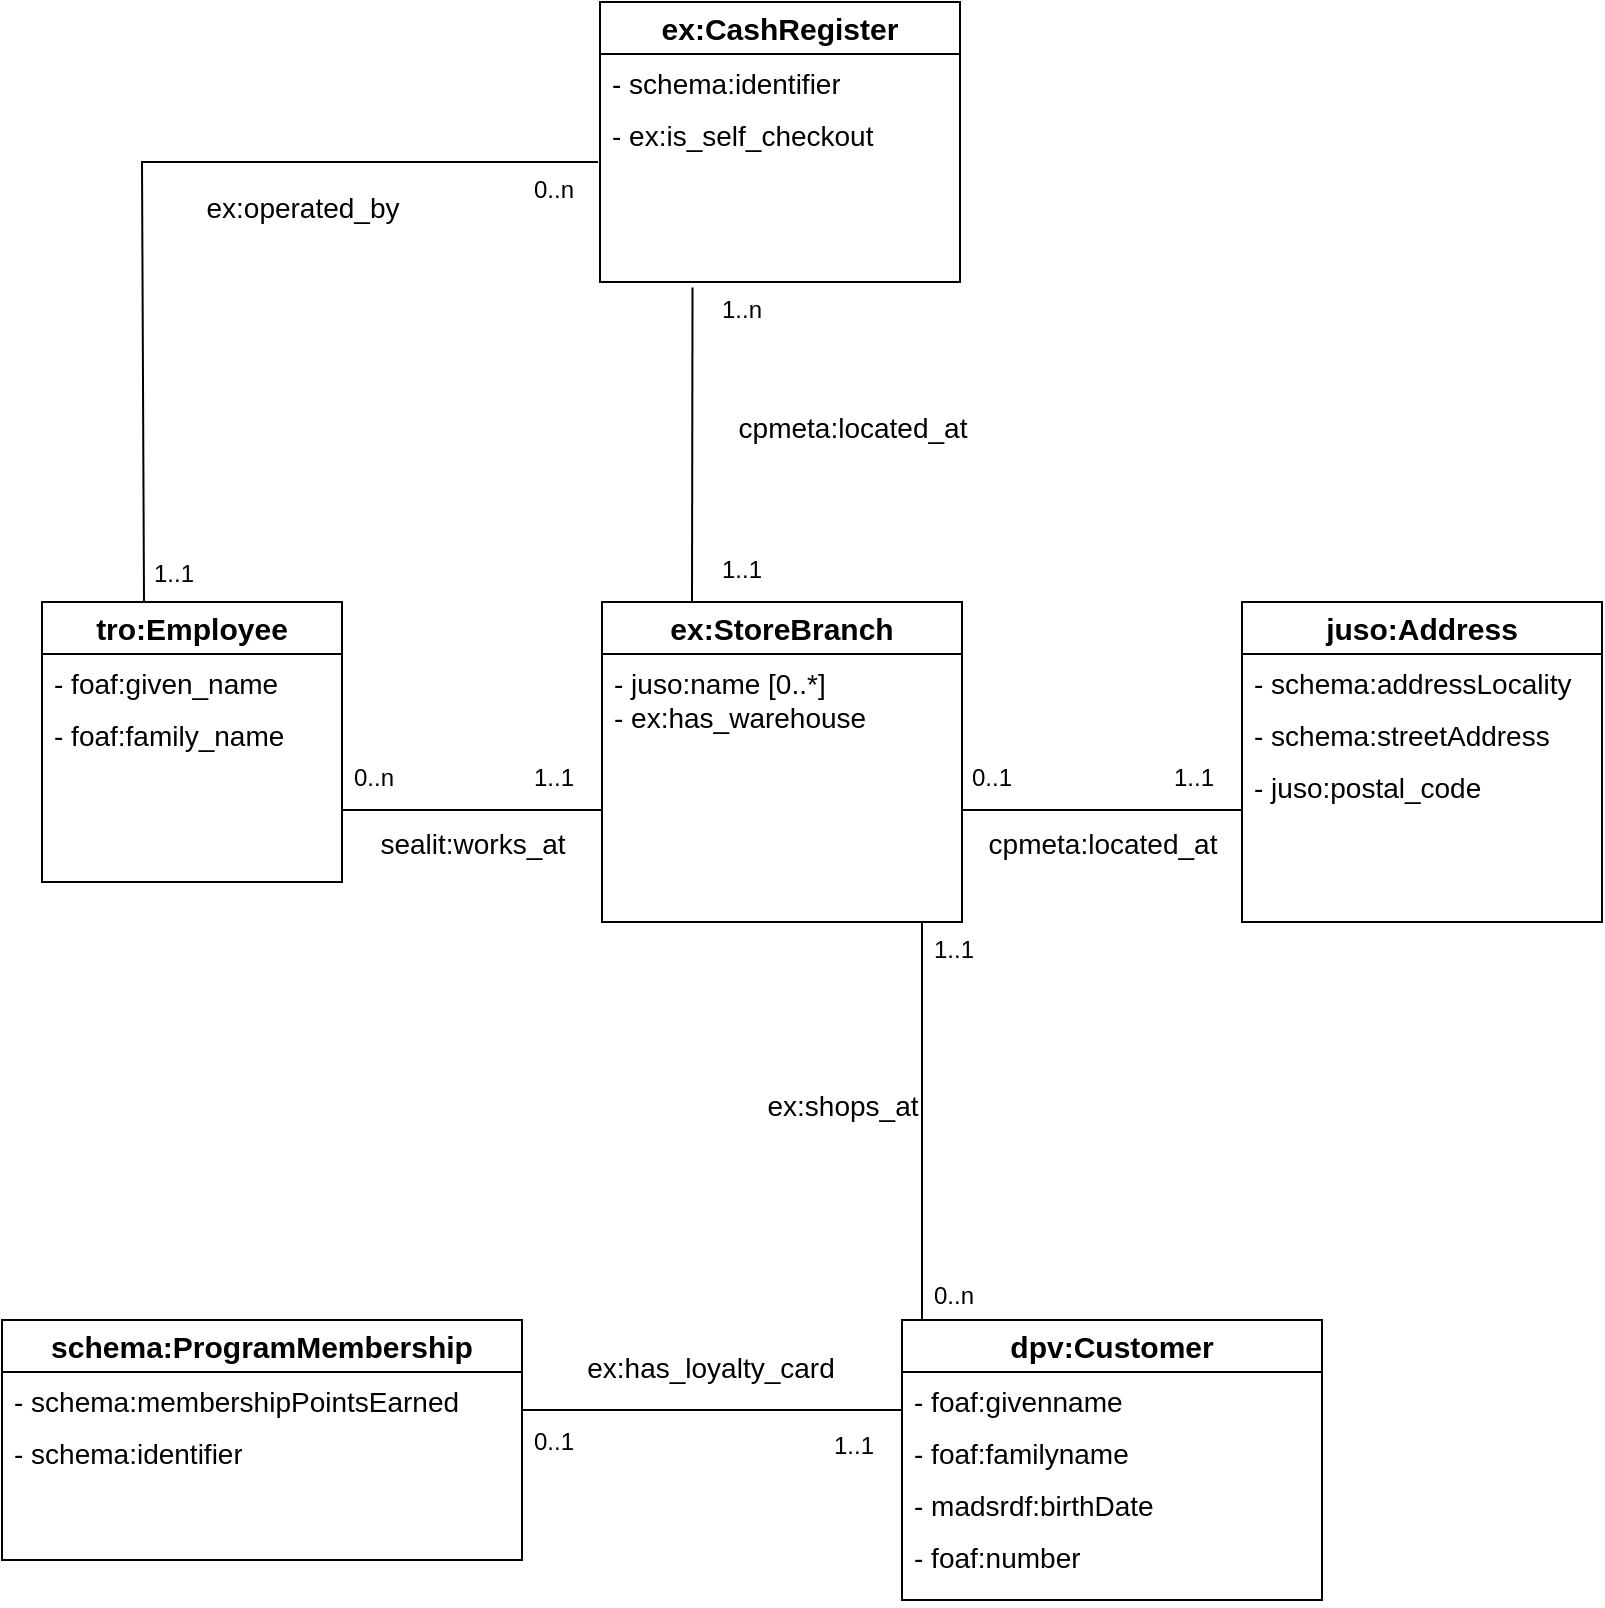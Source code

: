 <mxfile version="24.8.2">
  <diagram id="C5RBs43oDa-KdzZeNtuy" name="Page-1">
    <mxGraphModel dx="1050" dy="522" grid="1" gridSize="10" guides="1" tooltips="1" connect="1" arrows="1" fold="1" page="1" pageScale="1" pageWidth="827" pageHeight="1169" math="0" shadow="0">
      <root>
        <mxCell id="WIyWlLk6GJQsqaUBKTNV-0" />
        <mxCell id="WIyWlLk6GJQsqaUBKTNV-1" parent="WIyWlLk6GJQsqaUBKTNV-0" />
        <mxCell id="nxRW7h_ZGKTyjYu1iA0R-18" value="&lt;b&gt;&lt;font style=&quot;font-size: 15px;&quot;&gt;ex:StoreBranch&lt;/font&gt;&lt;/b&gt;" style="swimlane;fontStyle=0;childLayout=stackLayout;horizontal=1;startSize=26;fillColor=none;horizontalStack=0;resizeParent=1;resizeParentMax=0;resizeLast=0;collapsible=1;marginBottom=0;whiteSpace=wrap;html=1;" parent="WIyWlLk6GJQsqaUBKTNV-1" vertex="1">
          <mxGeometry x="320" y="320" width="180" height="160" as="geometry" />
        </mxCell>
        <mxCell id="nxRW7h_ZGKTyjYu1iA0R-19" value="- juso:name [0..*]&lt;br&gt;- ex:has_warehouse" style="text;strokeColor=none;fillColor=none;align=left;verticalAlign=top;spacingLeft=4;spacingRight=4;overflow=hidden;rotatable=0;points=[[0,0.5],[1,0.5]];portConstraint=eastwest;whiteSpace=wrap;html=1;fontSize=14;spacingBottom=1;" parent="nxRW7h_ZGKTyjYu1iA0R-18" vertex="1">
          <mxGeometry y="26" width="180" height="134" as="geometry" />
        </mxCell>
        <mxCell id="nxRW7h_ZGKTyjYu1iA0R-22" value="" style="line;strokeWidth=1;fillColor=none;align=left;verticalAlign=middle;spacingTop=-1;spacingLeft=3;spacingRight=3;rotatable=0;labelPosition=right;points=[];portConstraint=eastwest;strokeColor=inherit;" parent="WIyWlLk6GJQsqaUBKTNV-1" vertex="1">
          <mxGeometry x="500" y="420" width="140" height="8" as="geometry" />
        </mxCell>
        <mxCell id="nxRW7h_ZGKTyjYu1iA0R-27" value="&lt;b&gt;&lt;font style=&quot;font-size: 15px;&quot;&gt;juso:Address&lt;/font&gt;&lt;/b&gt;" style="swimlane;fontStyle=0;childLayout=stackLayout;horizontal=1;startSize=26;fillColor=none;horizontalStack=0;resizeParent=1;resizeParentMax=0;resizeLast=0;collapsible=1;marginBottom=0;whiteSpace=wrap;html=1;" parent="WIyWlLk6GJQsqaUBKTNV-1" vertex="1">
          <mxGeometry x="640" y="320" width="180" height="160" as="geometry" />
        </mxCell>
        <mxCell id="nxRW7h_ZGKTyjYu1iA0R-28" value="- schema:addressLocality" style="text;strokeColor=none;fillColor=none;align=left;verticalAlign=top;spacingLeft=4;spacingRight=4;overflow=hidden;rotatable=0;points=[[0,0.5],[1,0.5]];portConstraint=eastwest;whiteSpace=wrap;html=1;fontSize=14;" parent="nxRW7h_ZGKTyjYu1iA0R-27" vertex="1">
          <mxGeometry y="26" width="180" height="26" as="geometry" />
        </mxCell>
        <mxCell id="nxRW7h_ZGKTyjYu1iA0R-30" value="- schema:streetAddress" style="text;strokeColor=none;fillColor=none;align=left;verticalAlign=top;spacingLeft=4;spacingRight=4;overflow=hidden;rotatable=0;points=[[0,0.5],[1,0.5]];portConstraint=eastwest;whiteSpace=wrap;html=1;fontSize=14;" parent="nxRW7h_ZGKTyjYu1iA0R-27" vertex="1">
          <mxGeometry y="52" width="180" height="26" as="geometry" />
        </mxCell>
        <mxCell id="nxRW7h_ZGKTyjYu1iA0R-29" value="- juso:postal_code" style="text;strokeColor=none;fillColor=none;align=left;verticalAlign=top;spacingLeft=4;spacingRight=4;overflow=hidden;rotatable=0;points=[[0,0.5],[1,0.5]];portConstraint=eastwest;whiteSpace=wrap;html=1;fontSize=14;" parent="nxRW7h_ZGKTyjYu1iA0R-27" vertex="1">
          <mxGeometry y="78" width="180" height="82" as="geometry" />
        </mxCell>
        <mxCell id="nxRW7h_ZGKTyjYu1iA0R-33" value="cpmeta:located_at" style="text;align=center;fontStyle=0;verticalAlign=middle;spacingLeft=3;spacingRight=3;strokeColor=none;rotatable=0;points=[[0,0.5],[1,0.5]];portConstraint=eastwest;html=1;fontSize=14;" parent="WIyWlLk6GJQsqaUBKTNV-1" vertex="1">
          <mxGeometry x="530" y="428" width="80" height="26" as="geometry" />
        </mxCell>
        <mxCell id="nxRW7h_ZGKTyjYu1iA0R-34" value="0..1" style="text;strokeColor=none;fillColor=none;align=left;verticalAlign=top;spacingLeft=4;spacingRight=4;overflow=hidden;rotatable=0;points=[[0,0.5],[1,0.5]];portConstraint=eastwest;whiteSpace=wrap;html=1;" parent="WIyWlLk6GJQsqaUBKTNV-1" vertex="1">
          <mxGeometry x="499" y="394" width="40" height="26" as="geometry" />
        </mxCell>
        <mxCell id="nxRW7h_ZGKTyjYu1iA0R-35" value="1..1" style="text;strokeColor=none;fillColor=none;align=left;verticalAlign=top;spacingLeft=4;spacingRight=4;overflow=hidden;rotatable=0;points=[[0,0.5],[1,0.5]];portConstraint=eastwest;whiteSpace=wrap;html=1;" parent="WIyWlLk6GJQsqaUBKTNV-1" vertex="1">
          <mxGeometry x="600" y="394" width="40" height="26" as="geometry" />
        </mxCell>
        <mxCell id="nxRW7h_ZGKTyjYu1iA0R-39" value="&lt;b&gt;&lt;font style=&quot;font-size: 15px;&quot;&gt;dpv:Customer&lt;/font&gt;&lt;/b&gt;" style="swimlane;fontStyle=0;childLayout=stackLayout;horizontal=1;startSize=26;fillColor=none;horizontalStack=0;resizeParent=1;resizeParentMax=0;resizeLast=0;collapsible=1;marginBottom=0;whiteSpace=wrap;html=1;" parent="WIyWlLk6GJQsqaUBKTNV-1" vertex="1">
          <mxGeometry x="470" y="679" width="210" height="140" as="geometry" />
        </mxCell>
        <mxCell id="nxRW7h_ZGKTyjYu1iA0R-40" value="- foaf:givenname" style="text;strokeColor=none;fillColor=none;align=left;verticalAlign=top;spacingLeft=4;spacingRight=4;overflow=hidden;rotatable=0;points=[[0,0.5],[1,0.5]];portConstraint=eastwest;whiteSpace=wrap;html=1;fontSize=14;" parent="nxRW7h_ZGKTyjYu1iA0R-39" vertex="1">
          <mxGeometry y="26" width="210" height="26" as="geometry" />
        </mxCell>
        <mxCell id="nxRW7h_ZGKTyjYu1iA0R-42" value="- foaf:familyname" style="text;strokeColor=none;fillColor=none;align=left;verticalAlign=top;spacingLeft=4;spacingRight=4;overflow=hidden;rotatable=0;points=[[0,0.5],[1,0.5]];portConstraint=eastwest;whiteSpace=wrap;html=1;fontSize=14;" parent="nxRW7h_ZGKTyjYu1iA0R-39" vertex="1">
          <mxGeometry y="52" width="210" height="26" as="geometry" />
        </mxCell>
        <mxCell id="nxRW7h_ZGKTyjYu1iA0R-43" value="- madsrdf:birthDate" style="text;strokeColor=none;fillColor=none;align=left;verticalAlign=top;spacingLeft=4;spacingRight=4;overflow=hidden;rotatable=0;points=[[0,0.5],[1,0.5]];portConstraint=eastwest;whiteSpace=wrap;html=1;fontSize=14;" parent="nxRW7h_ZGKTyjYu1iA0R-39" vertex="1">
          <mxGeometry y="78" width="210" height="26" as="geometry" />
        </mxCell>
        <mxCell id="nxRW7h_ZGKTyjYu1iA0R-41" value="- foaf:number" style="text;strokeColor=none;fillColor=none;align=left;verticalAlign=top;spacingLeft=4;spacingRight=4;overflow=hidden;rotatable=0;points=[[0,0.5],[1,0.5]];portConstraint=eastwest;whiteSpace=wrap;html=1;fontSize=14;" parent="nxRW7h_ZGKTyjYu1iA0R-39" vertex="1">
          <mxGeometry y="104" width="210" height="36" as="geometry" />
        </mxCell>
        <mxCell id="nxRW7h_ZGKTyjYu1iA0R-47" value="1..1" style="text;strokeColor=none;fillColor=none;align=left;verticalAlign=top;spacingLeft=4;spacingRight=4;overflow=hidden;rotatable=0;points=[[0,0.5],[1,0.5]];portConstraint=eastwest;whiteSpace=wrap;html=1;" parent="WIyWlLk6GJQsqaUBKTNV-1" vertex="1">
          <mxGeometry x="480" y="480" width="40" height="26" as="geometry" />
        </mxCell>
        <mxCell id="nxRW7h_ZGKTyjYu1iA0R-52" value="" style="endArrow=none;html=1;rounded=0;" parent="WIyWlLk6GJQsqaUBKTNV-1" edge="1">
          <mxGeometry width="50" height="50" relative="1" as="geometry">
            <mxPoint x="480" y="480" as="sourcePoint" />
            <mxPoint x="480" y="660" as="targetPoint" />
            <Array as="points">
              <mxPoint x="480" y="580" />
              <mxPoint x="480" y="679" />
            </Array>
          </mxGeometry>
        </mxCell>
        <mxCell id="nxRW7h_ZGKTyjYu1iA0R-53" value="0..n" style="text;strokeColor=none;fillColor=none;align=left;verticalAlign=top;spacingLeft=4;spacingRight=4;overflow=hidden;rotatable=0;points=[[0,0.5],[1,0.5]];portConstraint=eastwest;whiteSpace=wrap;html=1;" parent="WIyWlLk6GJQsqaUBKTNV-1" vertex="1">
          <mxGeometry x="480" y="653" width="40" height="26" as="geometry" />
        </mxCell>
        <mxCell id="nxRW7h_ZGKTyjYu1iA0R-54" value="ex:shops_at" style="text;align=center;fontStyle=0;verticalAlign=middle;spacingLeft=3;spacingRight=3;strokeColor=none;rotatable=0;points=[[0,0.5],[1,0.5]];portConstraint=eastwest;html=1;fontSize=14;" parent="WIyWlLk6GJQsqaUBKTNV-1" vertex="1">
          <mxGeometry x="400" y="559" width="80" height="26" as="geometry" />
        </mxCell>
        <mxCell id="nxRW7h_ZGKTyjYu1iA0R-55" value="&lt;b&gt;&lt;font style=&quot;font-size: 15px;&quot;&gt;schema:ProgramMembership&lt;/font&gt;&lt;/b&gt;" style="swimlane;fontStyle=0;childLayout=stackLayout;horizontal=1;startSize=26;fillColor=none;horizontalStack=0;resizeParent=1;resizeParentMax=0;resizeLast=0;collapsible=1;marginBottom=0;whiteSpace=wrap;html=1;" parent="WIyWlLk6GJQsqaUBKTNV-1" vertex="1">
          <mxGeometry x="20" y="679" width="260" height="120" as="geometry" />
        </mxCell>
        <mxCell id="nxRW7h_ZGKTyjYu1iA0R-56" value="- schema:membershipPointsEarned" style="text;strokeColor=none;fillColor=none;align=left;verticalAlign=top;spacingLeft=4;spacingRight=4;overflow=hidden;rotatable=0;points=[[0,0.5],[1,0.5]];portConstraint=eastwest;whiteSpace=wrap;html=1;fontSize=14;" parent="nxRW7h_ZGKTyjYu1iA0R-55" vertex="1">
          <mxGeometry y="26" width="260" height="26" as="geometry" />
        </mxCell>
        <mxCell id="nxRW7h_ZGKTyjYu1iA0R-57" value="- schema:identifier" style="text;strokeColor=none;fillColor=none;align=left;verticalAlign=top;spacingLeft=4;spacingRight=4;overflow=hidden;rotatable=0;points=[[0,0.5],[1,0.5]];portConstraint=eastwest;whiteSpace=wrap;html=1;fontSize=14;" parent="nxRW7h_ZGKTyjYu1iA0R-55" vertex="1">
          <mxGeometry y="52" width="260" height="68" as="geometry" />
        </mxCell>
        <mxCell id="nxRW7h_ZGKTyjYu1iA0R-60" value="" style="line;strokeWidth=1;fillColor=none;align=left;verticalAlign=middle;spacingTop=-1;spacingLeft=3;spacingRight=3;rotatable=0;labelPosition=right;points=[];portConstraint=eastwest;strokeColor=inherit;" parent="WIyWlLk6GJQsqaUBKTNV-1" vertex="1">
          <mxGeometry x="280" y="720" width="190" height="8" as="geometry" />
        </mxCell>
        <mxCell id="nxRW7h_ZGKTyjYu1iA0R-61" value="0..1" style="text;strokeColor=none;fillColor=none;align=left;verticalAlign=top;spacingLeft=4;spacingRight=4;overflow=hidden;rotatable=0;points=[[0,0.5],[1,0.5]];portConstraint=eastwest;whiteSpace=wrap;html=1;" parent="WIyWlLk6GJQsqaUBKTNV-1" vertex="1">
          <mxGeometry x="280" y="726" width="40" height="26" as="geometry" />
        </mxCell>
        <mxCell id="nxRW7h_ZGKTyjYu1iA0R-62" value="1..1" style="text;strokeColor=none;fillColor=none;align=left;verticalAlign=top;spacingLeft=4;spacingRight=4;overflow=hidden;rotatable=0;points=[[0,0.5],[1,0.5]];portConstraint=eastwest;whiteSpace=wrap;html=1;" parent="WIyWlLk6GJQsqaUBKTNV-1" vertex="1">
          <mxGeometry x="430" y="728" width="40" height="26" as="geometry" />
        </mxCell>
        <mxCell id="nxRW7h_ZGKTyjYu1iA0R-63" value="ex:has_loyalty_card" style="text;align=center;fontStyle=0;verticalAlign=middle;spacingLeft=3;spacingRight=3;strokeColor=none;rotatable=0;points=[[0,0.5],[1,0.5]];portConstraint=eastwest;html=1;fontSize=14;" parent="WIyWlLk6GJQsqaUBKTNV-1" vertex="1">
          <mxGeometry x="333.5" y="690" width="80" height="26" as="geometry" />
        </mxCell>
        <mxCell id="nxRW7h_ZGKTyjYu1iA0R-64" value="&lt;b&gt;&lt;font style=&quot;font-size: 15px;&quot;&gt;tro:Employee&lt;/font&gt;&lt;/b&gt;" style="swimlane;fontStyle=0;childLayout=stackLayout;horizontal=1;startSize=26;fillColor=none;horizontalStack=0;resizeParent=1;resizeParentMax=0;resizeLast=0;collapsible=1;marginBottom=0;whiteSpace=wrap;html=1;" parent="WIyWlLk6GJQsqaUBKTNV-1" vertex="1">
          <mxGeometry x="40" y="320" width="150" height="140" as="geometry" />
        </mxCell>
        <mxCell id="nxRW7h_ZGKTyjYu1iA0R-65" value="- foaf:given_name" style="text;strokeColor=none;fillColor=none;align=left;verticalAlign=top;spacingLeft=4;spacingRight=4;overflow=hidden;rotatable=0;points=[[0,0.5],[1,0.5]];portConstraint=eastwest;whiteSpace=wrap;html=1;fontSize=14;" parent="nxRW7h_ZGKTyjYu1iA0R-64" vertex="1">
          <mxGeometry y="26" width="150" height="26" as="geometry" />
        </mxCell>
        <mxCell id="nxRW7h_ZGKTyjYu1iA0R-66" value="- foaf:family_name" style="text;strokeColor=none;fillColor=none;align=left;verticalAlign=top;spacingLeft=4;spacingRight=4;overflow=hidden;rotatable=0;points=[[0,0.5],[1,0.5]];portConstraint=eastwest;whiteSpace=wrap;html=1;fontSize=14;" parent="nxRW7h_ZGKTyjYu1iA0R-64" vertex="1">
          <mxGeometry y="52" width="150" height="88" as="geometry" />
        </mxCell>
        <mxCell id="nxRW7h_ZGKTyjYu1iA0R-68" value="" style="line;strokeWidth=1;fillColor=none;align=left;verticalAlign=middle;spacingTop=-1;spacingLeft=3;spacingRight=3;rotatable=0;labelPosition=right;points=[];portConstraint=eastwest;strokeColor=inherit;" parent="WIyWlLk6GJQsqaUBKTNV-1" vertex="1">
          <mxGeometry x="190" y="420" width="130" height="8" as="geometry" />
        </mxCell>
        <mxCell id="nxRW7h_ZGKTyjYu1iA0R-69" value="0..n" style="text;strokeColor=none;fillColor=none;align=left;verticalAlign=top;spacingLeft=4;spacingRight=4;overflow=hidden;rotatable=0;points=[[0,0.5],[1,0.5]];portConstraint=eastwest;whiteSpace=wrap;html=1;" parent="WIyWlLk6GJQsqaUBKTNV-1" vertex="1">
          <mxGeometry x="190" y="394" width="40" height="26" as="geometry" />
        </mxCell>
        <mxCell id="nxRW7h_ZGKTyjYu1iA0R-70" value="1..1" style="text;strokeColor=none;fillColor=none;align=left;verticalAlign=top;spacingLeft=4;spacingRight=4;overflow=hidden;rotatable=0;points=[[0,0.5],[1,0.5]];portConstraint=eastwest;whiteSpace=wrap;html=1;" parent="WIyWlLk6GJQsqaUBKTNV-1" vertex="1">
          <mxGeometry x="280" y="394" width="40" height="26" as="geometry" />
        </mxCell>
        <mxCell id="nxRW7h_ZGKTyjYu1iA0R-71" value="sealit:works_at" style="text;align=center;fontStyle=0;verticalAlign=middle;spacingLeft=3;spacingRight=3;strokeColor=none;rotatable=0;points=[[0,0.5],[1,0.5]];portConstraint=eastwest;html=1;fontSize=14;" parent="WIyWlLk6GJQsqaUBKTNV-1" vertex="1">
          <mxGeometry x="215" y="428" width="80" height="26" as="geometry" />
        </mxCell>
        <mxCell id="nxRW7h_ZGKTyjYu1iA0R-72" value="&lt;b&gt;&lt;font style=&quot;font-size: 15px;&quot;&gt;ex:CashRegister&lt;/font&gt;&lt;/b&gt;" style="swimlane;fontStyle=0;childLayout=stackLayout;horizontal=1;startSize=26;fillColor=none;horizontalStack=0;resizeParent=1;resizeParentMax=0;resizeLast=0;collapsible=1;marginBottom=0;whiteSpace=wrap;html=1;" parent="WIyWlLk6GJQsqaUBKTNV-1" vertex="1">
          <mxGeometry x="319" y="20" width="180" height="140" as="geometry" />
        </mxCell>
        <mxCell id="nxRW7h_ZGKTyjYu1iA0R-73" value="- schema:identifier" style="text;strokeColor=none;fillColor=none;align=left;verticalAlign=top;spacingLeft=4;spacingRight=4;overflow=hidden;rotatable=0;points=[[0,0.5],[1,0.5]];portConstraint=eastwest;whiteSpace=wrap;html=1;fontSize=14;" parent="nxRW7h_ZGKTyjYu1iA0R-72" vertex="1">
          <mxGeometry y="26" width="180" height="26" as="geometry" />
        </mxCell>
        <mxCell id="WlT9pGX_7G0VzGwxj9KD-0" value="- ex:is_self_checkout" style="text;strokeColor=none;fillColor=none;align=left;verticalAlign=top;spacingLeft=4;spacingRight=4;overflow=hidden;rotatable=0;points=[[0,0.5],[1,0.5]];portConstraint=eastwest;whiteSpace=wrap;html=1;fontSize=14;" parent="nxRW7h_ZGKTyjYu1iA0R-72" vertex="1">
          <mxGeometry y="52" width="180" height="26" as="geometry" />
        </mxCell>
        <mxCell id="nxRW7h_ZGKTyjYu1iA0R-74" value="&lt;div&gt;&lt;br&gt;&lt;/div&gt;&lt;div&gt;&lt;br&gt;&lt;/div&gt;" style="text;strokeColor=none;fillColor=none;align=left;verticalAlign=top;spacingLeft=4;spacingRight=4;overflow=hidden;rotatable=0;points=[[0,0.5],[1,0.5]];portConstraint=eastwest;whiteSpace=wrap;html=1;" parent="nxRW7h_ZGKTyjYu1iA0R-72" vertex="1">
          <mxGeometry y="78" width="180" height="62" as="geometry" />
        </mxCell>
        <mxCell id="nxRW7h_ZGKTyjYu1iA0R-79" value="1..n" style="text;strokeColor=none;fillColor=none;align=left;verticalAlign=top;spacingLeft=4;spacingRight=4;overflow=hidden;rotatable=0;points=[[0,0.5],[1,0.5]];portConstraint=eastwest;whiteSpace=wrap;html=1;" parent="WIyWlLk6GJQsqaUBKTNV-1" vertex="1">
          <mxGeometry x="374" y="160" width="40" height="26" as="geometry" />
        </mxCell>
        <mxCell id="nxRW7h_ZGKTyjYu1iA0R-80" value="1..1" style="text;strokeColor=none;fillColor=none;align=left;verticalAlign=top;spacingLeft=4;spacingRight=4;overflow=hidden;rotatable=0;points=[[0,0.5],[1,0.5]];portConstraint=eastwest;whiteSpace=wrap;html=1;" parent="WIyWlLk6GJQsqaUBKTNV-1" vertex="1">
          <mxGeometry x="374" y="290" width="40" height="30" as="geometry" />
        </mxCell>
        <mxCell id="nxRW7h_ZGKTyjYu1iA0R-81" value="&lt;font style=&quot;font-size: 14px;&quot;&gt;cpmeta:located_at&lt;/font&gt;" style="text;align=center;fontStyle=0;verticalAlign=middle;spacingLeft=3;spacingRight=3;strokeColor=none;rotatable=0;points=[[0,0.5],[1,0.5]];portConstraint=eastwest;html=1;" parent="WIyWlLk6GJQsqaUBKTNV-1" vertex="1">
          <mxGeometry x="390" y="220" width="110" height="26" as="geometry" />
        </mxCell>
        <mxCell id="nxRW7h_ZGKTyjYu1iA0R-85" value="" style="endArrow=none;html=1;rounded=0;exitX=0.34;exitY=-0.004;exitDx=0;exitDy=0;exitPerimeter=0;" parent="WIyWlLk6GJQsqaUBKTNV-1" source="nxRW7h_ZGKTyjYu1iA0R-64" edge="1">
          <mxGeometry width="50" height="50" relative="1" as="geometry">
            <mxPoint x="81" y="318" as="sourcePoint" />
            <mxPoint x="318" y="100" as="targetPoint" />
            <Array as="points">
              <mxPoint x="90" y="100" />
            </Array>
          </mxGeometry>
        </mxCell>
        <mxCell id="nxRW7h_ZGKTyjYu1iA0R-86" value="1..1" style="text;strokeColor=none;fillColor=none;align=left;verticalAlign=top;spacingLeft=4;spacingRight=4;overflow=hidden;rotatable=0;points=[[0,0.5],[1,0.5]];portConstraint=eastwest;whiteSpace=wrap;html=1;" parent="WIyWlLk6GJQsqaUBKTNV-1" vertex="1">
          <mxGeometry x="90" y="292" width="40" height="26" as="geometry" />
        </mxCell>
        <mxCell id="nxRW7h_ZGKTyjYu1iA0R-87" value="0..n" style="text;strokeColor=none;fillColor=none;align=left;verticalAlign=top;spacingLeft=4;spacingRight=4;overflow=hidden;rotatable=0;points=[[0,0.5],[1,0.5]];portConstraint=eastwest;whiteSpace=wrap;html=1;" parent="WIyWlLk6GJQsqaUBKTNV-1" vertex="1">
          <mxGeometry x="280" y="100" width="40" height="26" as="geometry" />
        </mxCell>
        <mxCell id="nxRW7h_ZGKTyjYu1iA0R-89" value="ex:operated_by" style="text;align=center;fontStyle=0;verticalAlign=middle;spacingLeft=3;spacingRight=3;strokeColor=none;rotatable=0;points=[[0,0.5],[1,0.5]];portConstraint=eastwest;html=1;fontSize=14;" parent="WIyWlLk6GJQsqaUBKTNV-1" vertex="1">
          <mxGeometry x="130" y="110" width="80" height="26" as="geometry" />
        </mxCell>
        <mxCell id="qZQ21H0R0d3PDzempvkr-5" value="" style="endArrow=none;html=1;rounded=0;entryX=0.257;entryY=1.045;entryDx=0;entryDy=0;entryPerimeter=0;exitX=0.25;exitY=0;exitDx=0;exitDy=0;" edge="1" parent="WIyWlLk6GJQsqaUBKTNV-1" source="nxRW7h_ZGKTyjYu1iA0R-18" target="nxRW7h_ZGKTyjYu1iA0R-74">
          <mxGeometry width="50" height="50" relative="1" as="geometry">
            <mxPoint x="365" y="310" as="sourcePoint" />
            <mxPoint x="440" y="210" as="targetPoint" />
          </mxGeometry>
        </mxCell>
      </root>
    </mxGraphModel>
  </diagram>
</mxfile>
